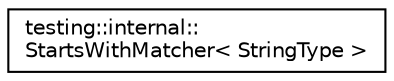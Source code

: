 digraph "Graphical Class Hierarchy"
{
  edge [fontname="Helvetica",fontsize="10",labelfontname="Helvetica",labelfontsize="10"];
  node [fontname="Helvetica",fontsize="10",shape=record];
  rankdir="LR";
  Node1 [label="testing::internal::\lStartsWithMatcher\< StringType \>",height=0.2,width=0.4,color="black", fillcolor="white", style="filled",URL="$classtesting_1_1internal_1_1_starts_with_matcher.html"];
}
